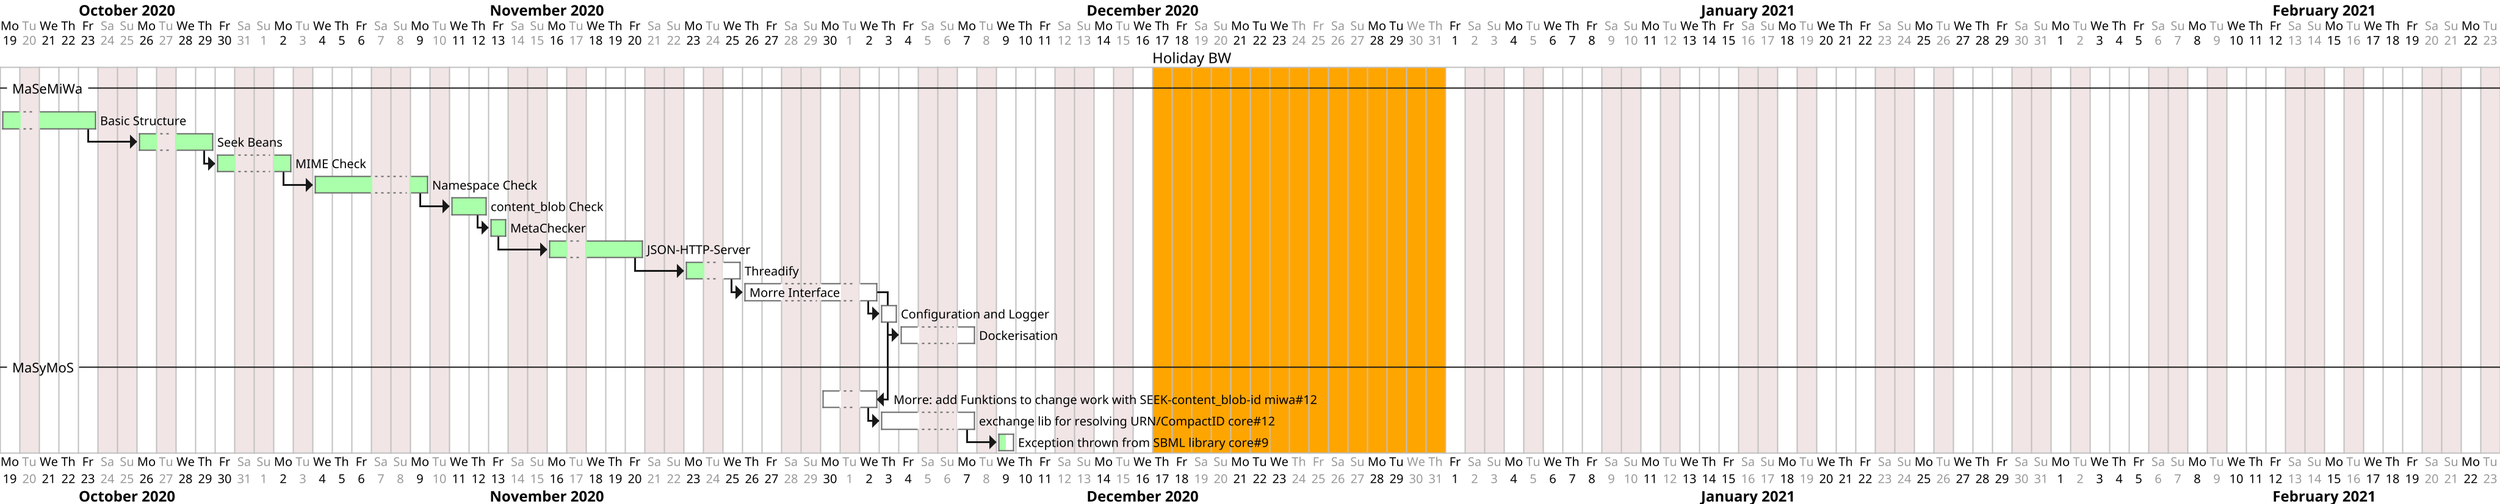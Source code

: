 @startgantt
<style>
ganttDiagram {
	task {
		FontName Helvetica
		FontColor #000
		FontSize 10
		FontStyle normal
		BackGroundColor #afa
		LineColor #666
	}
}
</style>

today is %date("yyyy-MM-dd") and is colored in #AAF

Project starts 2020-10-19
printscale daily
scale 2

saturday are closed
sunday are closed
tuesday are closed
2020-12-22 is open
2020-12-29 is open
2020-12-24 to 2020-12-26 are named [Christmas] and are closed
2020-12-30 to 2020-12-31 are named [New Year] and are closed
2020-12-17 to 2020-12-31 are named [Holiday BW] and are colored orange


-- MaSeMiWa --

[Basic Structure] as [structure]   lasts 4 days and is     100% completed
then [Seek Beans] as [beans]   lasts 3 days and is     100% completed
then [MIME Check] as [mime]   lasts 2 days and is     100% completed
then [Namespace Check] as [namespace]   lasts 4 days and is   100% completed
then [content_blob Check] as [blob]   lasts 2 days and is     100% completed
then [MetaChecker] as [metachecker]   lasts 1 days and is     100% completed
then [JSON-HTTP-Server] as [http]   lasts 4 days and is   100% completed
then [Threadify] as [thread]   lasts 2 days and is   50% completed
then [Morre Interface] as [morre]   lasts 4 days and is   0% completed
then [Configuration and Logger] as [log]   lasts 1 days and is   0% completed
then [Dockerisation] as [docker]   lasts 2 days and is   0% completed

-- MaSyMoS --
[Morre: add Funktions to change work with SEEK-content_blob-id miwa#12] as [id]   lasts 2 days and is   0% completed  and ends at [morre]'s end
then [exchange lib for resolving URN/CompactID core#12] lasts 3 days and is 0% completed
then [Exception thrown from SBML library core#9] lasts 1 days and is 50% completed

@endgantt